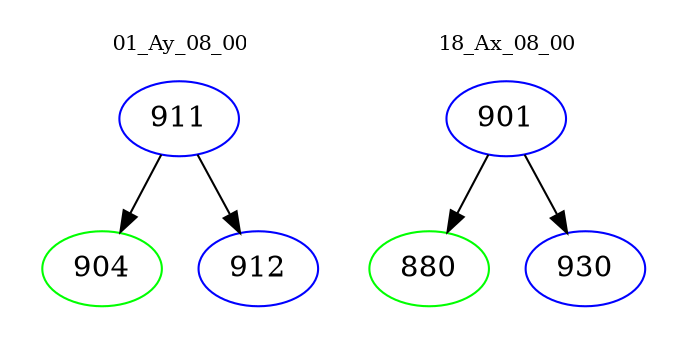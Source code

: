 digraph{
subgraph cluster_0 {
color = white
label = "01_Ay_08_00";
fontsize=10;
T0_911 [label="911", color="blue"]
T0_911 -> T0_904 [color="black"]
T0_904 [label="904", color="green"]
T0_911 -> T0_912 [color="black"]
T0_912 [label="912", color="blue"]
}
subgraph cluster_1 {
color = white
label = "18_Ax_08_00";
fontsize=10;
T1_901 [label="901", color="blue"]
T1_901 -> T1_880 [color="black"]
T1_880 [label="880", color="green"]
T1_901 -> T1_930 [color="black"]
T1_930 [label="930", color="blue"]
}
}
